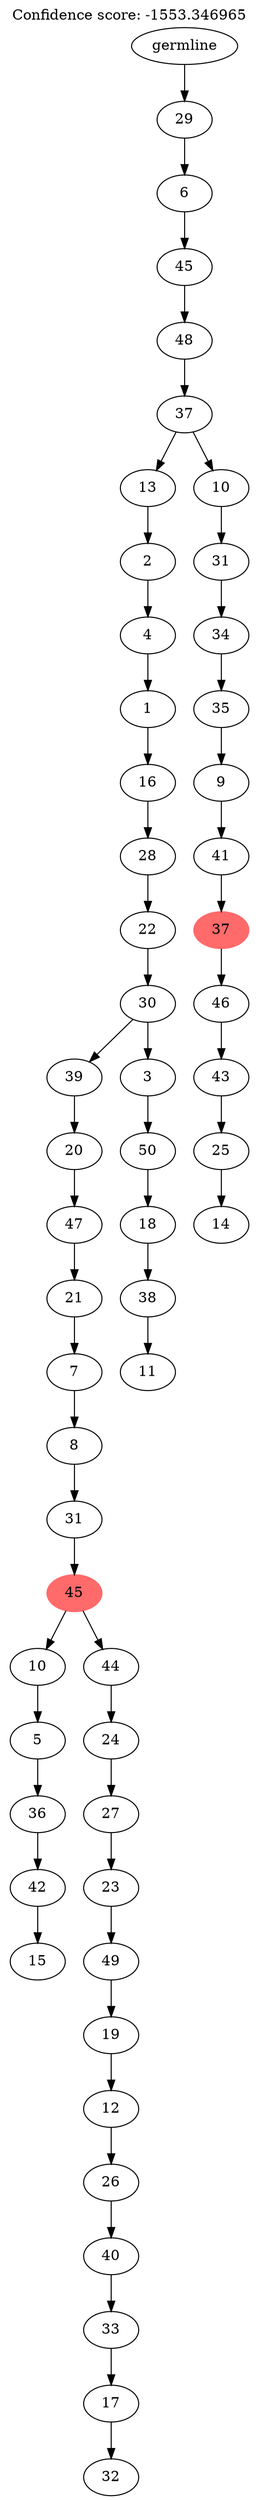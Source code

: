 digraph g {
	"53" -> "54";
	"54" [label="15"];
	"52" -> "53";
	"53" [label="42"];
	"51" -> "52";
	"52" [label="36"];
	"50" -> "51";
	"51" [label="5"];
	"48" -> "49";
	"49" [label="32"];
	"47" -> "48";
	"48" [label="17"];
	"46" -> "47";
	"47" [label="33"];
	"45" -> "46";
	"46" [label="40"];
	"44" -> "45";
	"45" [label="26"];
	"43" -> "44";
	"44" [label="12"];
	"42" -> "43";
	"43" [label="19"];
	"41" -> "42";
	"42" [label="49"];
	"40" -> "41";
	"41" [label="23"];
	"39" -> "40";
	"40" [label="27"];
	"38" -> "39";
	"39" [label="24"];
	"37" -> "38";
	"38" [label="44"];
	"37" -> "50";
	"50" [label="10"];
	"36" -> "37";
	"37" [color=indianred1, style=filled, label="45"];
	"35" -> "36";
	"36" [label="31"];
	"34" -> "35";
	"35" [label="8"];
	"33" -> "34";
	"34" [label="7"];
	"32" -> "33";
	"33" [label="21"];
	"31" -> "32";
	"32" [label="47"];
	"30" -> "31";
	"31" [label="20"];
	"28" -> "29";
	"29" [label="11"];
	"27" -> "28";
	"28" [label="38"];
	"26" -> "27";
	"27" [label="18"];
	"25" -> "26";
	"26" [label="50"];
	"24" -> "25";
	"25" [label="3"];
	"24" -> "30";
	"30" [label="39"];
	"23" -> "24";
	"24" [label="30"];
	"22" -> "23";
	"23" [label="22"];
	"21" -> "22";
	"22" [label="28"];
	"20" -> "21";
	"21" [label="16"];
	"19" -> "20";
	"20" [label="1"];
	"18" -> "19";
	"19" [label="4"];
	"17" -> "18";
	"18" [label="2"];
	"15" -> "16";
	"16" [label="14"];
	"14" -> "15";
	"15" [label="25"];
	"13" -> "14";
	"14" [label="43"];
	"12" -> "13";
	"13" [label="46"];
	"11" -> "12";
	"12" [color=indianred1, style=filled, label="37"];
	"10" -> "11";
	"11" [label="41"];
	"9" -> "10";
	"10" [label="9"];
	"8" -> "9";
	"9" [label="35"];
	"7" -> "8";
	"8" [label="34"];
	"6" -> "7";
	"7" [label="31"];
	"5" -> "6";
	"6" [label="10"];
	"5" -> "17";
	"17" [label="13"];
	"4" -> "5";
	"5" [label="37"];
	"3" -> "4";
	"4" [label="48"];
	"2" -> "3";
	"3" [label="45"];
	"1" -> "2";
	"2" [label="6"];
	"0" -> "1";
	"1" [label="29"];
	"0" [label="germline"];
	labelloc="t";
	label="Confidence score: -1553.346965";
}
